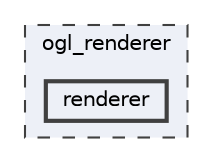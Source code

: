 digraph "ogl_renderer/renderer"
{
 // LATEX_PDF_SIZE
  bgcolor="transparent";
  edge [fontname=Helvetica,fontsize=10,labelfontname=Helvetica,labelfontsize=10];
  node [fontname=Helvetica,fontsize=10,shape=box,height=0.2,width=0.4];
  compound=true
  subgraph clusterdir_2b2a168c9e13632d0f1f804bd0adc88f {
    graph [ bgcolor="#edf0f7", pencolor="grey25", label="ogl_renderer", fontname=Helvetica,fontsize=10 style="filled,dashed", URL="dir_2b2a168c9e13632d0f1f804bd0adc88f.html",tooltip=""]
  dir_1b3b63ba526ce20b68b39a898b8fe507 [label="renderer", fillcolor="#edf0f7", color="grey25", style="filled,bold", URL="dir_1b3b63ba526ce20b68b39a898b8fe507.html",tooltip=""];
  }
}
